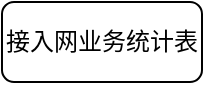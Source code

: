 <mxfile version="24.7.3" type="github">
  <diagram name="第 1 页" id="S3rSHQPK5qMWLmon7eMp">
    <mxGraphModel dx="977" dy="591" grid="1" gridSize="10" guides="1" tooltips="1" connect="1" arrows="1" fold="1" page="1" pageScale="1" pageWidth="827" pageHeight="1169" math="0" shadow="0">
      <root>
        <mxCell id="0" />
        <mxCell id="1" parent="0" />
        <mxCell id="spJtF1GtVWfvJzPOTzPs-1" value="接入网业务统计表" style="rounded=1;whiteSpace=wrap;html=1;" vertex="1" parent="1">
          <mxGeometry x="120" y="160" width="100" height="40" as="geometry" />
        </mxCell>
      </root>
    </mxGraphModel>
  </diagram>
</mxfile>
